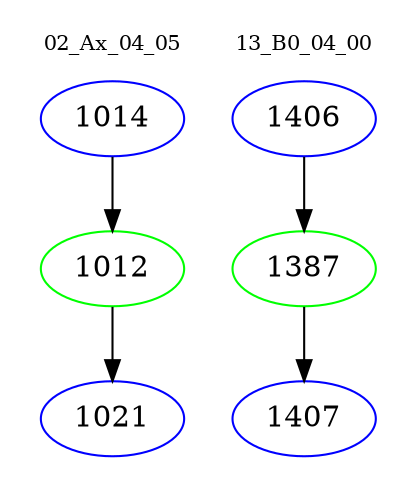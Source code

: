 digraph{
subgraph cluster_0 {
color = white
label = "02_Ax_04_05";
fontsize=10;
T0_1014 [label="1014", color="blue"]
T0_1014 -> T0_1012 [color="black"]
T0_1012 [label="1012", color="green"]
T0_1012 -> T0_1021 [color="black"]
T0_1021 [label="1021", color="blue"]
}
subgraph cluster_1 {
color = white
label = "13_B0_04_00";
fontsize=10;
T1_1406 [label="1406", color="blue"]
T1_1406 -> T1_1387 [color="black"]
T1_1387 [label="1387", color="green"]
T1_1387 -> T1_1407 [color="black"]
T1_1407 [label="1407", color="blue"]
}
}
